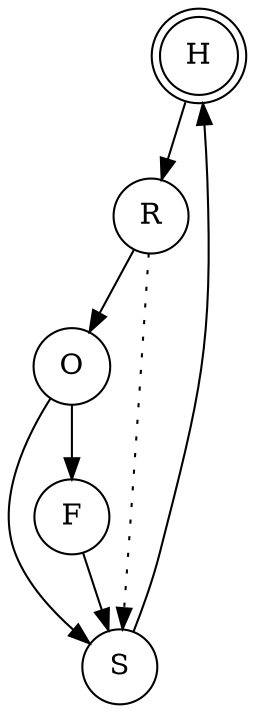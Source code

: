 digraph {
    node [shape = doublecircle]; H;
    node [shape = circle];

    H->R;
    R->O;
    O->S;
    S->H;

    O->F->S

    R->S [ style = "dotted" ];    
}
